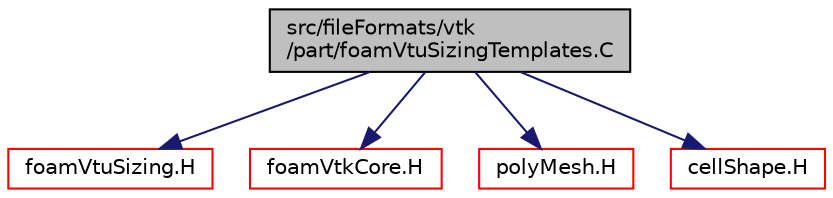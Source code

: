 digraph "src/fileFormats/vtk/part/foamVtuSizingTemplates.C"
{
  bgcolor="transparent";
  edge [fontname="Helvetica",fontsize="10",labelfontname="Helvetica",labelfontsize="10"];
  node [fontname="Helvetica",fontsize="10",shape=record];
  Node1 [label="src/fileFormats/vtk\l/part/foamVtuSizingTemplates.C",height=0.2,width=0.4,color="black", fillcolor="grey75", style="filled" fontcolor="black"];
  Node1 -> Node2 [color="midnightblue",fontsize="10",style="solid",fontname="Helvetica"];
  Node2 [label="foamVtuSizing.H",height=0.2,width=0.4,color="red",URL="$foamVtuSizing_8H.html"];
  Node1 -> Node3 [color="midnightblue",fontsize="10",style="solid",fontname="Helvetica"];
  Node3 [label="foamVtkCore.H",height=0.2,width=0.4,color="red",URL="$foamVtkCore_8H.html"];
  Node1 -> Node4 [color="midnightblue",fontsize="10",style="solid",fontname="Helvetica"];
  Node4 [label="polyMesh.H",height=0.2,width=0.4,color="red",URL="$polyMesh_8H.html"];
  Node1 -> Node5 [color="midnightblue",fontsize="10",style="solid",fontname="Helvetica"];
  Node5 [label="cellShape.H",height=0.2,width=0.4,color="red",URL="$cellShape_8H.html"];
}
